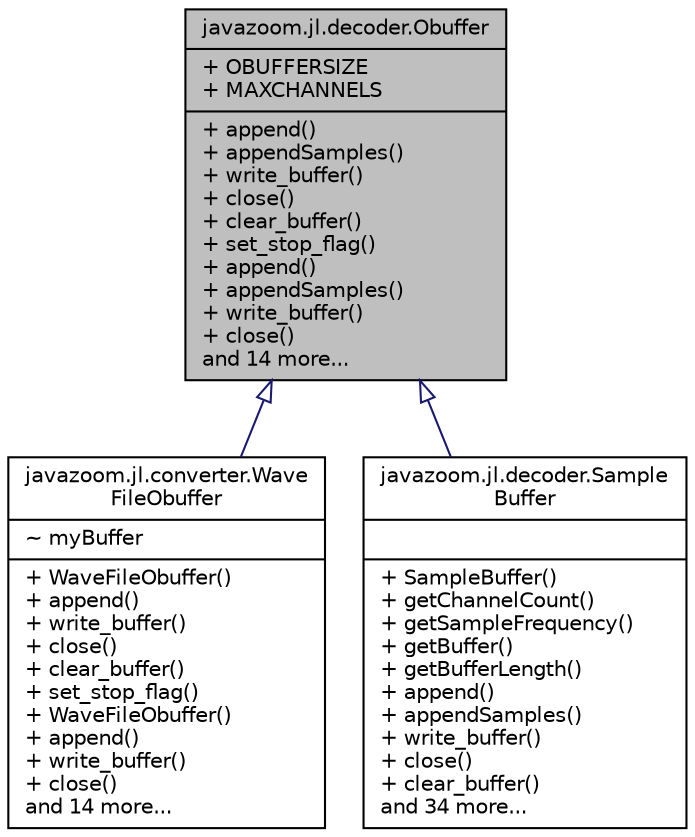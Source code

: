 digraph "javazoom.jl.decoder.Obuffer"
{
 // LATEX_PDF_SIZE
  edge [fontname="Helvetica",fontsize="10",labelfontname="Helvetica",labelfontsize="10"];
  node [fontname="Helvetica",fontsize="10",shape=record];
  Node1 [label="{javazoom.jl.decoder.Obuffer\n|+ OBUFFERSIZE\l+ MAXCHANNELS\l|+ append()\l+ appendSamples()\l+ write_buffer()\l+ close()\l+ clear_buffer()\l+ set_stop_flag()\l+ append()\l+ appendSamples()\l+ write_buffer()\l+ close()\land 14 more...\l}",height=0.2,width=0.4,color="black", fillcolor="grey75", style="filled", fontcolor="black",tooltip=" "];
  Node1 -> Node2 [dir="back",color="midnightblue",fontsize="10",style="solid",arrowtail="onormal",fontname="Helvetica"];
  Node2 [label="{javazoom.jl.converter.Wave\lFileObuffer\n|~ myBuffer\l|+ WaveFileObuffer()\l+ append()\l+ write_buffer()\l+ close()\l+ clear_buffer()\l+ set_stop_flag()\l+ WaveFileObuffer()\l+ append()\l+ write_buffer()\l+ close()\land 14 more...\l}",height=0.2,width=0.4,color="black", fillcolor="white", style="filled",URL="$classjavazoom_1_1jl_1_1converter_1_1_wave_file_obuffer.html",tooltip=" "];
  Node1 -> Node3 [dir="back",color="midnightblue",fontsize="10",style="solid",arrowtail="onormal",fontname="Helvetica"];
  Node3 [label="{javazoom.jl.decoder.Sample\lBuffer\n||+ SampleBuffer()\l+ getChannelCount()\l+ getSampleFrequency()\l+ getBuffer()\l+ getBufferLength()\l+ append()\l+ appendSamples()\l+ write_buffer()\l+ close()\l+ clear_buffer()\land 34 more...\l}",height=0.2,width=0.4,color="black", fillcolor="white", style="filled",URL="$classjavazoom_1_1jl_1_1decoder_1_1_sample_buffer.html",tooltip=" "];
}
